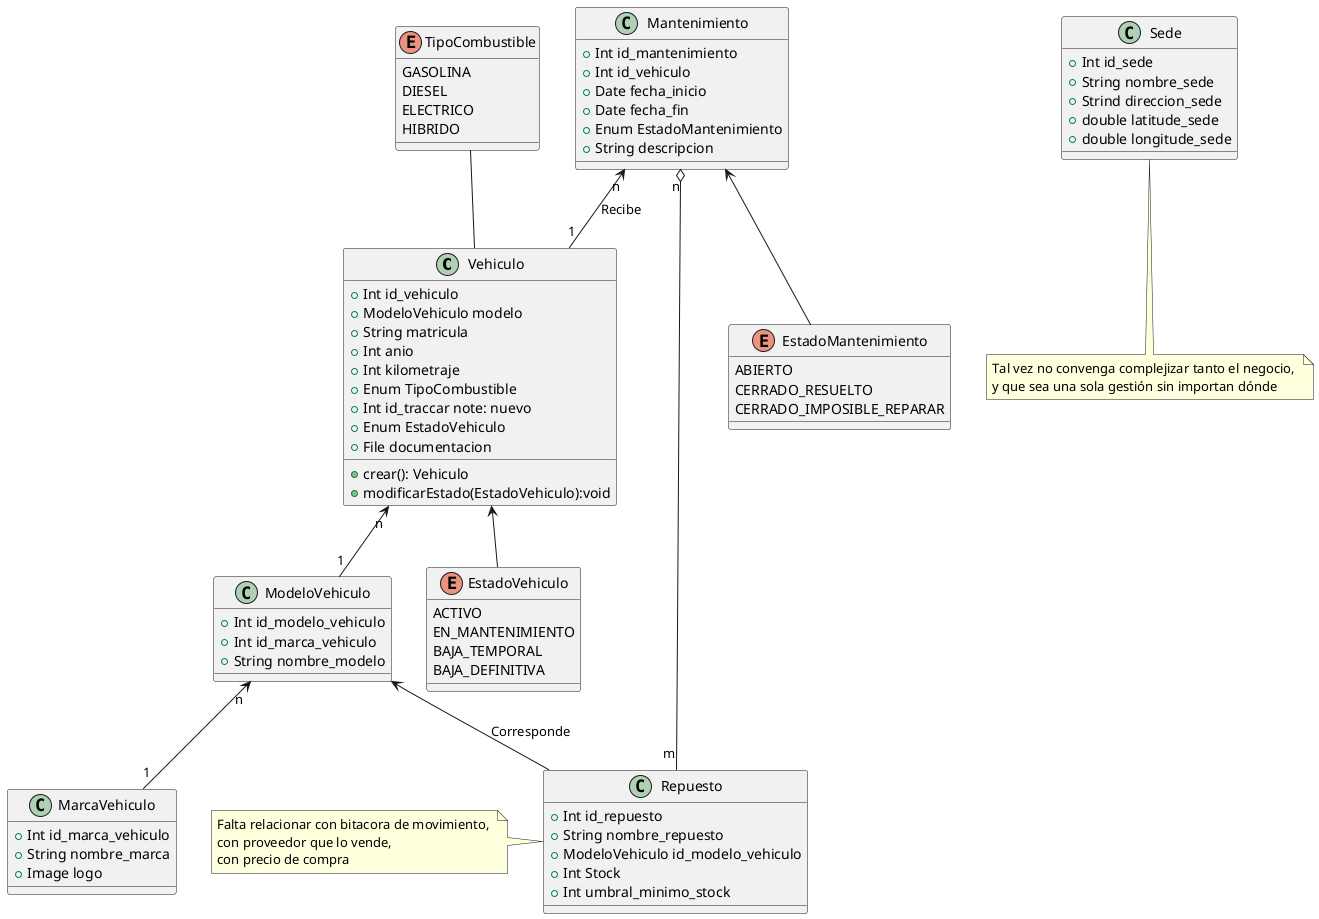 @startuml

class Vehiculo {
  + Int id_vehiculo
  + ModeloVehiculo modelo
  + String matricula
  + Int anio
  + Int kilometraje
  + Enum TipoCombustible
  + Int id_traccar note: nuevo
  + Enum EstadoVehiculo
  + File documentacion
  + crear(): Vehiculo
  + modificarEstado(EstadoVehiculo):void

}

TipoCombustible -- Vehiculo

enum TipoCombustible {
  GASOLINA
  DIESEL
  ELECTRICO
  HIBRIDO
}

enum EstadoVehiculo {
  ACTIVO
  EN_MANTENIMIENTO
  BAJA_TEMPORAL
  BAJA_DEFINITIVA
}

class Sede {
  + Int id_sede
  + String nombre_sede
  + Strind direccion_sede
  + double latitude_sede
  + double longitude_sede
}

note bottom of  Sede: Tal vez no convenga complejizar tanto el negocio, \ny que sea una sola gestión sin importan dónde 


ModeloVehiculo "n" <-- "1" MarcaVehiculo
Vehiculo "n" <-- "1" ModeloVehiculo
Vehiculo <-- EstadoVehiculo


class MarcaVehiculo {
  + Int id_marca_vehiculo
  + String nombre_marca
  + Image logo
}

class ModeloVehiculo {
  + Int id_modelo_vehiculo
  + Int id_marca_vehiculo
  + String nombre_modelo
}


Mantenimiento "n" <-- "1" Vehiculo: Recibe
Mantenimiento <-- EstadoMantenimiento
Mantenimiento "n" o-- "m" Repuesto


class Mantenimiento {
  + Int id_mantenimiento
  + Int id_vehiculo
  + Date fecha_inicio
  + Date fecha_fin
  + Enum EstadoMantenimiento
  + String descripcion 
}



class Repuesto {
  + Int id_repuesto
  + String nombre_repuesto
  + ModeloVehiculo id_modelo_vehiculo
  + Int Stock
  + Int umbral_minimo_stock
}

note left of Repuesto: Falta relacionar con bitacora de movimiento, \ncon proveedor que lo vende, \ncon precio de compra

ModeloVehiculo <-- Repuesto: Corresponde



enum EstadoMantenimiento {
  ABIERTO
  CERRADO_RESUELTO
  CERRADO_IMPOSIBLE_REPARAR
}


@enduml
